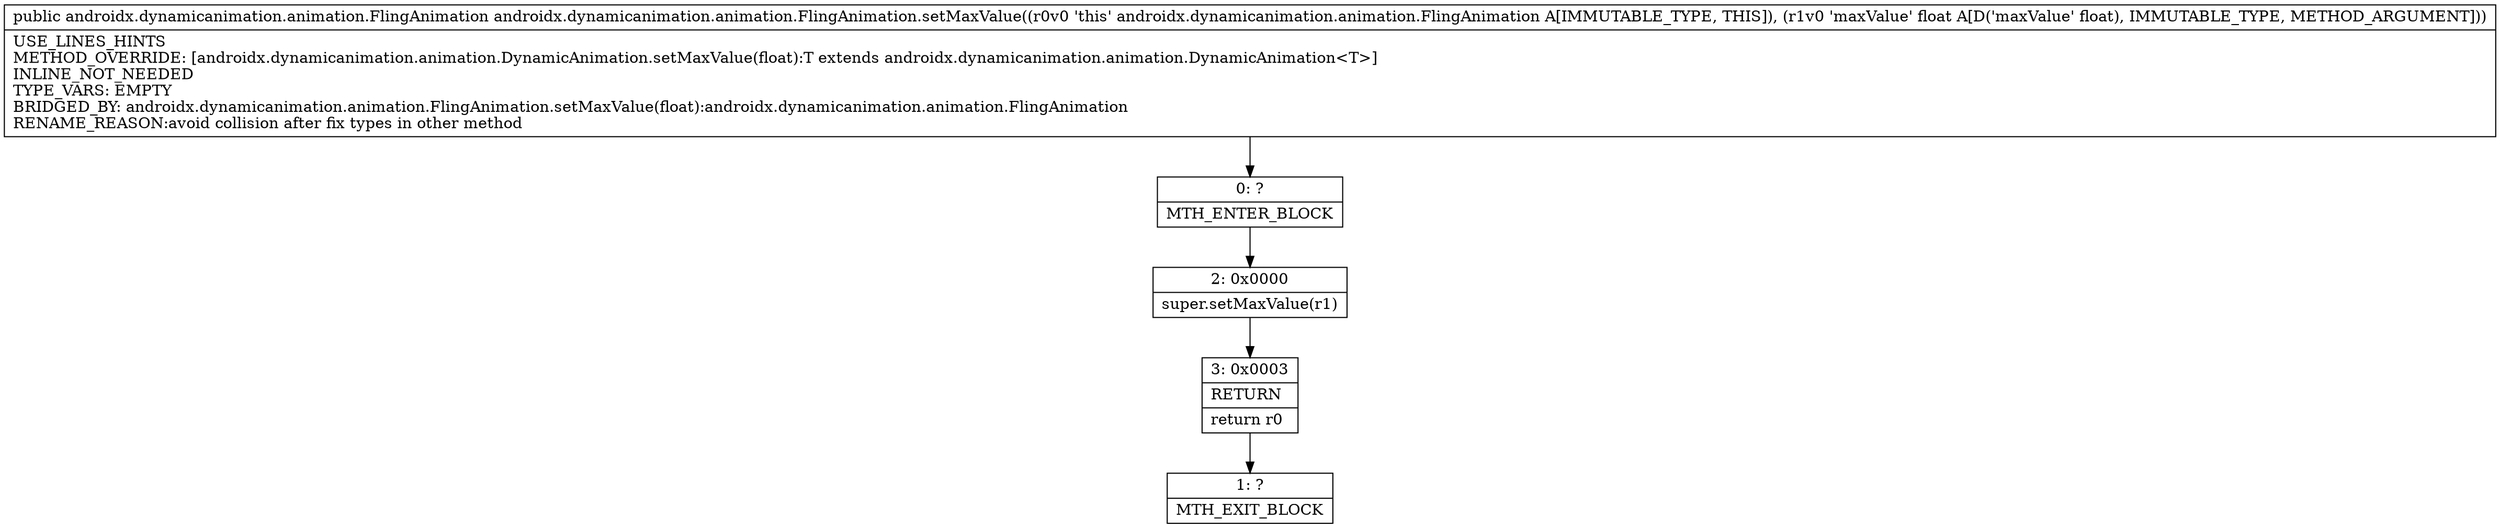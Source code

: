 digraph "CFG forandroidx.dynamicanimation.animation.FlingAnimation.setMaxValue(F)Landroidx\/dynamicanimation\/animation\/FlingAnimation;" {
Node_0 [shape=record,label="{0\:\ ?|MTH_ENTER_BLOCK\l}"];
Node_2 [shape=record,label="{2\:\ 0x0000|super.setMaxValue(r1)\l}"];
Node_3 [shape=record,label="{3\:\ 0x0003|RETURN\l|return r0\l}"];
Node_1 [shape=record,label="{1\:\ ?|MTH_EXIT_BLOCK\l}"];
MethodNode[shape=record,label="{public androidx.dynamicanimation.animation.FlingAnimation androidx.dynamicanimation.animation.FlingAnimation.setMaxValue((r0v0 'this' androidx.dynamicanimation.animation.FlingAnimation A[IMMUTABLE_TYPE, THIS]), (r1v0 'maxValue' float A[D('maxValue' float), IMMUTABLE_TYPE, METHOD_ARGUMENT]))  | USE_LINES_HINTS\lMETHOD_OVERRIDE: [androidx.dynamicanimation.animation.DynamicAnimation.setMaxValue(float):T extends androidx.dynamicanimation.animation.DynamicAnimation\<T\>]\lINLINE_NOT_NEEDED\lTYPE_VARS: EMPTY\lBRIDGED_BY: androidx.dynamicanimation.animation.FlingAnimation.setMaxValue(float):androidx.dynamicanimation.animation.FlingAnimation\lRENAME_REASON:avoid collision after fix types in other method\l}"];
MethodNode -> Node_0;Node_0 -> Node_2;
Node_2 -> Node_3;
Node_3 -> Node_1;
}

